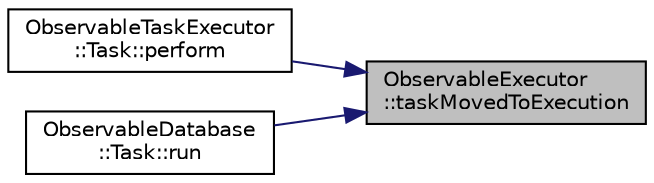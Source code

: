 digraph "ObservableExecutor::taskMovedToExecution"
{
 // LATEX_PDF_SIZE
  edge [fontname="Helvetica",fontsize="10",labelfontname="Helvetica",labelfontsize="10"];
  node [fontname="Helvetica",fontsize="10",shape=record];
  rankdir="RL";
  Node1 [label="ObservableExecutor\l::taskMovedToExecution",height=0.2,width=0.4,color="black", fillcolor="grey75", style="filled", fontcolor="black",tooltip=" "];
  Node1 -> Node2 [dir="back",color="midnightblue",fontsize="10",style="solid",fontname="Helvetica"];
  Node2 [label="ObservableTaskExecutor\l::Task::perform",height=0.2,width=0.4,color="black", fillcolor="white", style="filled",URL="$class_observable_task_executor_1_1_task.html#af9b2973668d553aa31a6800004ada03c",tooltip="perform job"];
  Node1 -> Node3 [dir="back",color="midnightblue",fontsize="10",style="solid",fontname="Helvetica"];
  Node3 [label="ObservableDatabase\l::Task::run",height=0.2,width=0.4,color="black", fillcolor="white", style="filled",URL="$class_observable_database_1_1_task.html#a3bda250891cd7c02e8a7353cda233ce1",tooltip=" "];
}
